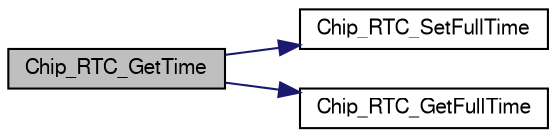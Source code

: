 digraph "Chip_RTC_GetTime"
{
  edge [fontname="FreeSans",fontsize="10",labelfontname="FreeSans",labelfontsize="10"];
  node [fontname="FreeSans",fontsize="10",shape=record];
  rankdir="LR";
  Node1 [label="Chip_RTC_GetTime",height=0.2,width=0.4,color="black", fillcolor="grey75", style="filled", fontcolor="black"];
  Node1 -> Node2 [color="midnightblue",fontsize="10",style="solid"];
  Node2 [label="Chip_RTC_SetFullTime",height=0.2,width=0.4,color="black", fillcolor="white", style="filled",URL="$group__RTC__17XX__40XX.html#ga501471295a030ca2dc2872577367073e",tooltip="Set full time in the RTC peripheral. "];
  Node1 -> Node3 [color="midnightblue",fontsize="10",style="solid"];
  Node3 [label="Chip_RTC_GetFullTime",height=0.2,width=0.4,color="black", fillcolor="white", style="filled",URL="$group__RTC__17XX__40XX.html#gab03d971e0b77ba907f414cdc00acce3b",tooltip="Get full time from the RTC peripheral. "];
}
